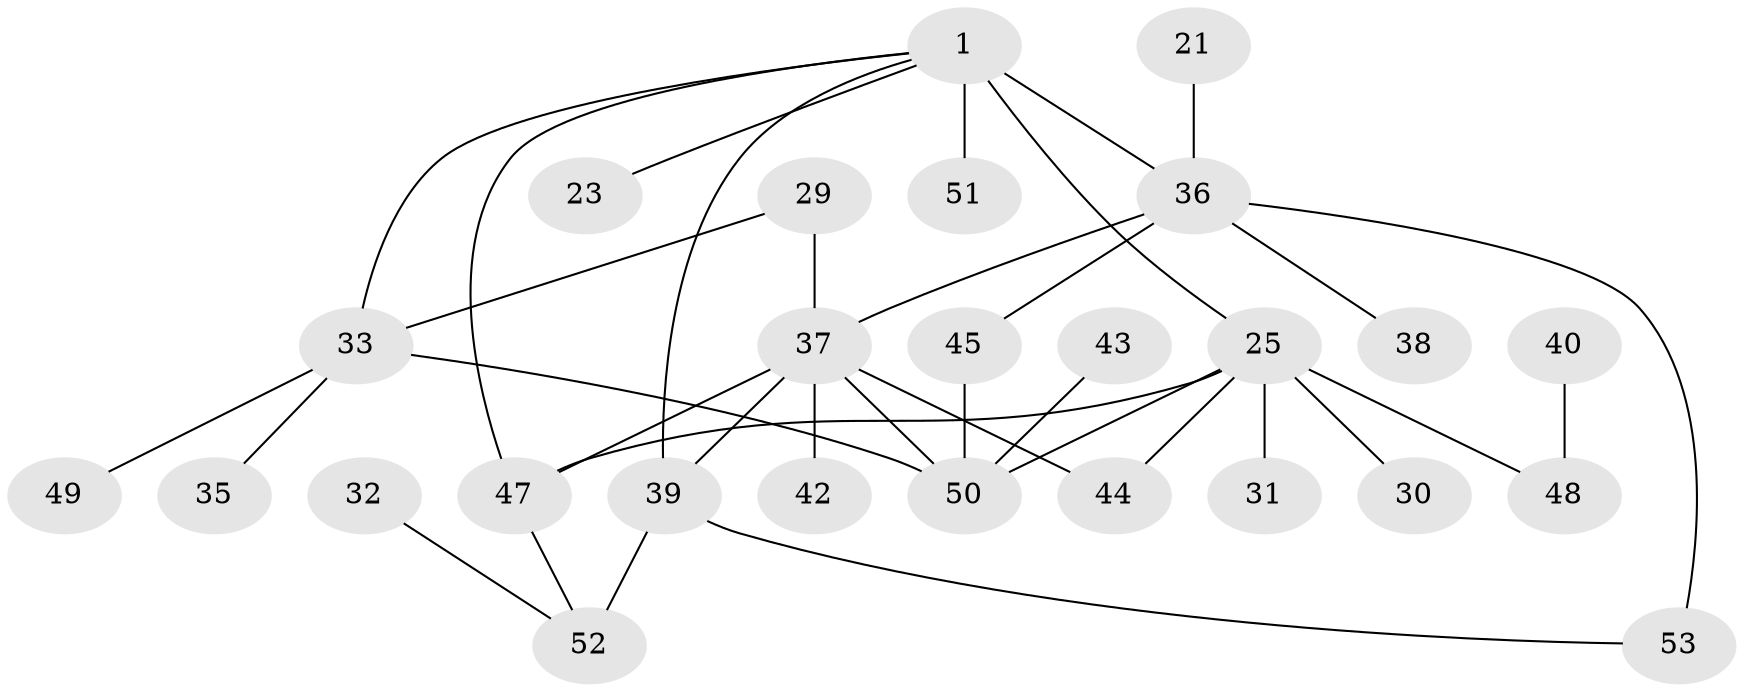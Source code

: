 // original degree distribution, {9: 0.018867924528301886, 7: 0.018867924528301886, 3: 0.22641509433962265, 6: 0.018867924528301886, 4: 0.1320754716981132, 5: 0.03773584905660377, 2: 0.24528301886792453, 1: 0.3018867924528302}
// Generated by graph-tools (version 1.1) at 2025/42/03/09/25 04:42:55]
// undirected, 26 vertices, 35 edges
graph export_dot {
graph [start="1"]
  node [color=gray90,style=filled];
  1;
  21;
  23;
  25 [super="+7+6+4"];
  29 [super="+13"];
  30;
  31;
  32;
  33 [super="+27+26"];
  35;
  36 [super="+2"];
  37 [super="+16+34+24"];
  38;
  39 [super="+20+28"];
  40;
  42;
  43;
  44;
  45;
  47 [super="+18+46"];
  48 [super="+12"];
  49;
  50 [super="+22+41"];
  51;
  52 [super="+19"];
  53 [super="+10"];
  1 -- 23;
  1 -- 51;
  1 -- 36 [weight=2];
  1 -- 25 [weight=2];
  1 -- 39;
  1 -- 47;
  1 -- 33;
  21 -- 36;
  25 -- 30;
  25 -- 44;
  25 -- 31;
  25 -- 48 [weight=2];
  25 -- 50;
  25 -- 47;
  29 -- 37;
  29 -- 33;
  32 -- 52;
  33 -- 50 [weight=2];
  33 -- 35;
  33 -- 49;
  36 -- 38;
  36 -- 53 [weight=2];
  36 -- 45;
  36 -- 37 [weight=2];
  37 -- 39;
  37 -- 42;
  37 -- 50;
  37 -- 44;
  37 -- 47;
  39 -- 52 [weight=2];
  39 -- 53;
  40 -- 48;
  43 -- 50;
  45 -- 50;
  47 -- 52;
}
